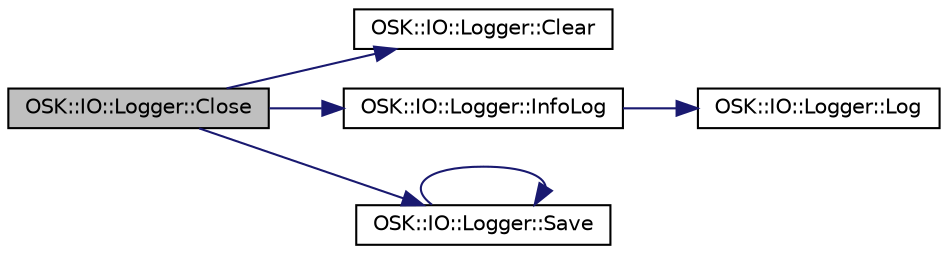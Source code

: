 digraph "OSK::IO::Logger::Close"
{
 // LATEX_PDF_SIZE
  edge [fontname="Helvetica",fontsize="10",labelfontname="Helvetica",labelfontsize="10"];
  node [fontname="Helvetica",fontsize="10",shape=record];
  rankdir="LR";
  Node1 [label="OSK::IO::Logger::Close",height=0.2,width=0.4,color="black", fillcolor="grey75", style="filled", fontcolor="black",tooltip="Cierra el logger, guardando el archivo."];
  Node1 -> Node2 [color="midnightblue",fontsize="10",style="solid",fontname="Helvetica"];
  Node2 [label="OSK::IO::Logger::Clear",height=0.2,width=0.4,color="black", fillcolor="white", style="filled",URL="$class_o_s_k_1_1_i_o_1_1_logger.html#a1191038d1044a1121e03cc267e9c681c",tooltip="Limpia los contenidos del archivo del log."];
  Node1 -> Node3 [color="midnightblue",fontsize="10",style="solid",fontname="Helvetica"];
  Node3 [label="OSK::IO::Logger::InfoLog",height=0.2,width=0.4,color="black", fillcolor="white", style="filled",URL="$class_o_s_k_1_1_i_o_1_1_logger.html#a3d2a88ffa05f6a74f9d669f1182bacca",tooltip="Manda un mensaje de información."];
  Node3 -> Node4 [color="midnightblue",fontsize="10",style="solid",fontname="Helvetica"];
  Node4 [label="OSK::IO::Logger::Log",height=0.2,width=0.4,color="black", fillcolor="white", style="filled",URL="$class_o_s_k_1_1_i_o_1_1_logger.html#ac2af30faaa120261990f4deb1b566e7b",tooltip="Manda un mensaje por el logger."];
  Node1 -> Node5 [color="midnightblue",fontsize="10",style="solid",fontname="Helvetica"];
  Node5 [label="OSK::IO::Logger::Save",height=0.2,width=0.4,color="black", fillcolor="white", style="filled",URL="$class_o_s_k_1_1_i_o_1_1_logger.html#ab493233540e62404d594ea32de744fc3",tooltip="Guarda el archivo del log, en la ruta especificada en Logger::Start()."];
  Node5 -> Node5 [color="midnightblue",fontsize="10",style="solid",fontname="Helvetica"];
}

